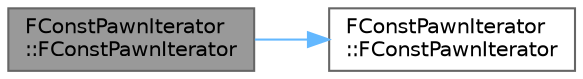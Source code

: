 digraph "FConstPawnIterator::FConstPawnIterator"
{
 // INTERACTIVE_SVG=YES
 // LATEX_PDF_SIZE
  bgcolor="transparent";
  edge [fontname=Helvetica,fontsize=10,labelfontname=Helvetica,labelfontsize=10];
  node [fontname=Helvetica,fontsize=10,shape=box,height=0.2,width=0.4];
  rankdir="LR";
  Node1 [id="Node000001",label="FConstPawnIterator\l::FConstPawnIterator",height=0.2,width=0.4,color="gray40", fillcolor="grey60", style="filled", fontcolor="black",tooltip=" "];
  Node1 -> Node2 [id="edge1_Node000001_Node000002",color="steelblue1",style="solid",tooltip=" "];
  Node2 [id="Node000002",label="FConstPawnIterator\l::FConstPawnIterator",height=0.2,width=0.4,color="grey40", fillcolor="white", style="filled",URL="$df/d74/classFConstPawnIterator.html#a509f565541cd5807312535ebcd373635",tooltip=" "];
}

